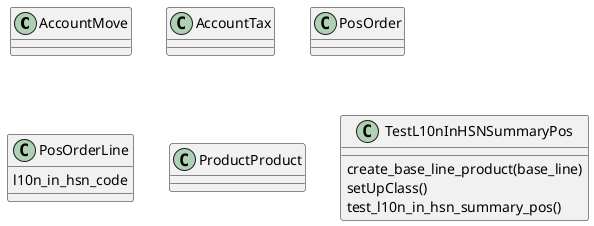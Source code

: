 @startuml classes_l10n_in_pos
set namespaceSeparator none
class "AccountMove" as odoo_src.odoo.addons.l10n_in_pos.models.account_move.AccountMove {
}
class "AccountTax" as odoo_src.odoo.addons.l10n_in_pos.models.account_tax.AccountTax {
}
class "PosOrder" as odoo_src.odoo.addons.l10n_in_pos.models.pos_order.PosOrder {
}
class "PosOrderLine" as odoo_src.odoo.addons.l10n_in_pos.models.pos_order_line.PosOrderLine {
  l10n_in_hsn_code
}
class "ProductProduct" as odoo_src.odoo.addons.l10n_in_pos.models.product_product.ProductProduct {
}
class "TestL10nInHSNSummaryPos" as odoo_src.odoo.addons.l10n_in_pos.tests.test_hsn_summary.TestL10nInHSNSummaryPos {
  create_base_line_product(base_line)
  setUpClass()
  test_l10n_in_hsn_summary_pos()
}
@enduml
